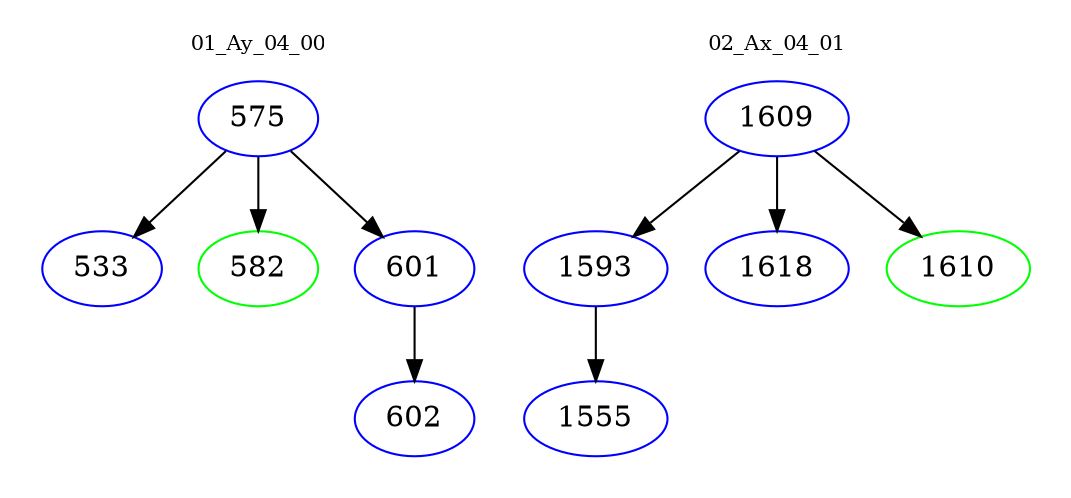 digraph{
subgraph cluster_0 {
color = white
label = "01_Ay_04_00";
fontsize=10;
T0_575 [label="575", color="blue"]
T0_575 -> T0_533 [color="black"]
T0_533 [label="533", color="blue"]
T0_575 -> T0_582 [color="black"]
T0_582 [label="582", color="green"]
T0_575 -> T0_601 [color="black"]
T0_601 [label="601", color="blue"]
T0_601 -> T0_602 [color="black"]
T0_602 [label="602", color="blue"]
}
subgraph cluster_1 {
color = white
label = "02_Ax_04_01";
fontsize=10;
T1_1609 [label="1609", color="blue"]
T1_1609 -> T1_1593 [color="black"]
T1_1593 [label="1593", color="blue"]
T1_1593 -> T1_1555 [color="black"]
T1_1555 [label="1555", color="blue"]
T1_1609 -> T1_1618 [color="black"]
T1_1618 [label="1618", color="blue"]
T1_1609 -> T1_1610 [color="black"]
T1_1610 [label="1610", color="green"]
}
}
